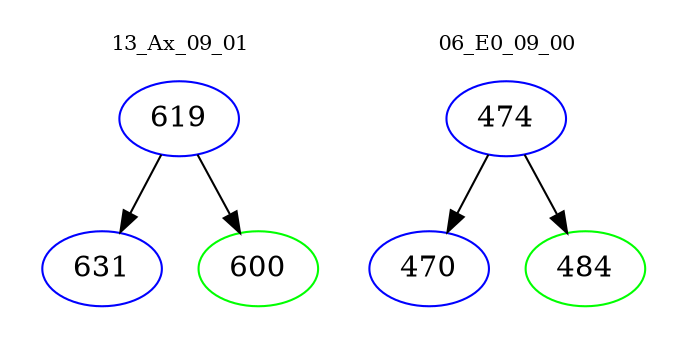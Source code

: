 digraph{
subgraph cluster_0 {
color = white
label = "13_Ax_09_01";
fontsize=10;
T0_619 [label="619", color="blue"]
T0_619 -> T0_631 [color="black"]
T0_631 [label="631", color="blue"]
T0_619 -> T0_600 [color="black"]
T0_600 [label="600", color="green"]
}
subgraph cluster_1 {
color = white
label = "06_E0_09_00";
fontsize=10;
T1_474 [label="474", color="blue"]
T1_474 -> T1_470 [color="black"]
T1_470 [label="470", color="blue"]
T1_474 -> T1_484 [color="black"]
T1_484 [label="484", color="green"]
}
}
